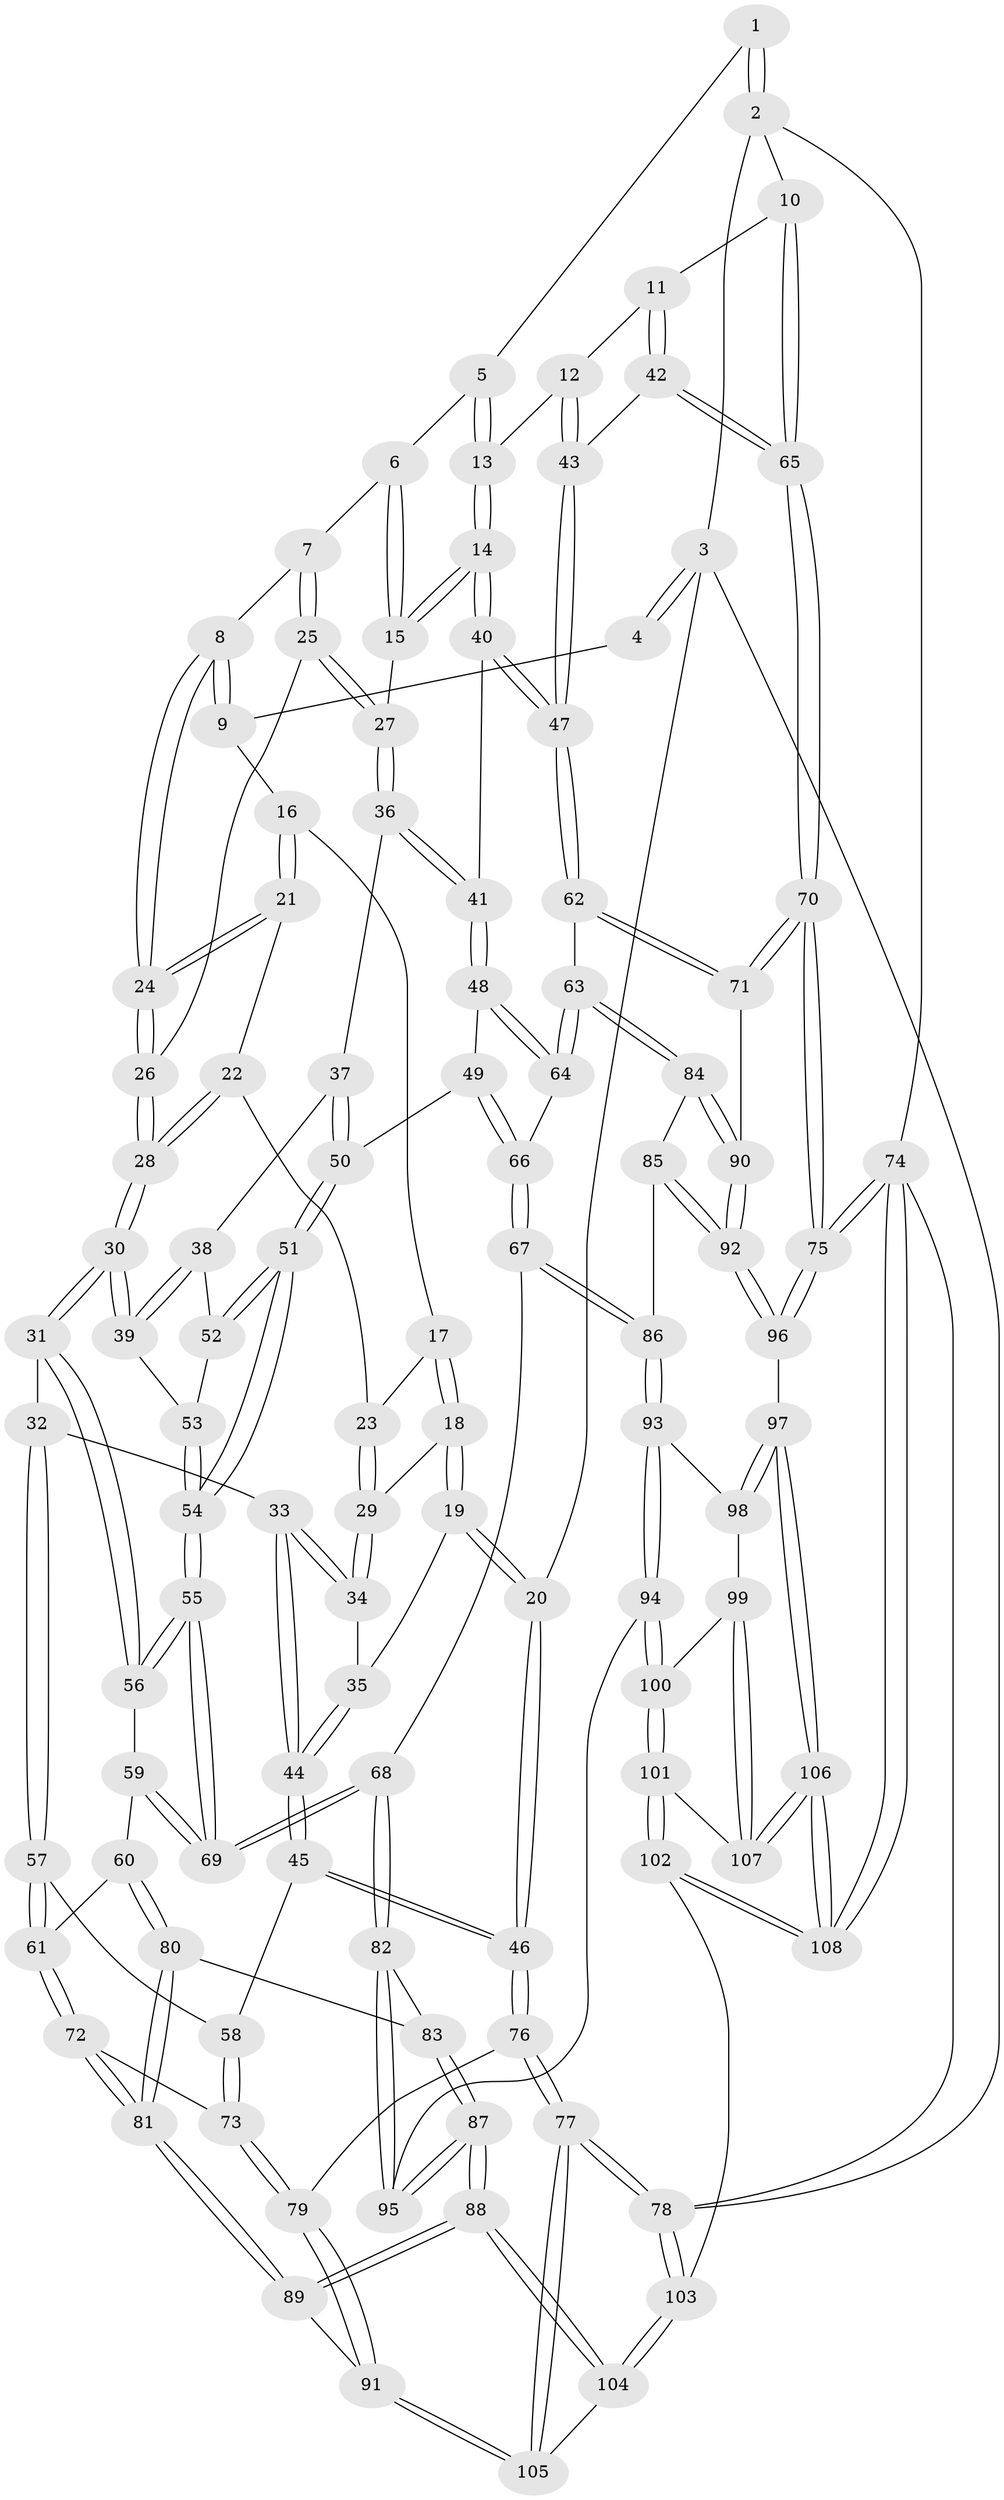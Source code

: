 // coarse degree distribution, {4: 0.5873015873015873, 5: 0.2698412698412698, 3: 0.1111111111111111, 6: 0.031746031746031744}
// Generated by graph-tools (version 1.1) at 2025/42/03/06/25 10:42:35]
// undirected, 108 vertices, 267 edges
graph export_dot {
graph [start="1"]
  node [color=gray90,style=filled];
  1 [pos="+0.6856949205852385+0"];
  2 [pos="+1+0"];
  3 [pos="+0+0"];
  4 [pos="+0.334190092660114+0"];
  5 [pos="+0.6429400744650002+0.018039622893929658"];
  6 [pos="+0.5813205091310851+0.06784666048153216"];
  7 [pos="+0.49910087628761224+0.10722005251793719"];
  8 [pos="+0.48536140312926773+0.1057121096342089"];
  9 [pos="+0.33651723287203666+0.025799727426932897"];
  10 [pos="+1+0.04090653829956448"];
  11 [pos="+0.9979067473369028+0.16033863586712546"];
  12 [pos="+0.9510243706302143+0.17790896720804777"];
  13 [pos="+0.7961430850209809+0.22610172289145175"];
  14 [pos="+0.765842372233189+0.26363692703645303"];
  15 [pos="+0.624081858631085+0.2605161452213883"];
  16 [pos="+0.32033689688464867+0.04758695163356924"];
  17 [pos="+0.07728813536423416+0.05880326956821569"];
  18 [pos="+0+0.01946263483988407"];
  19 [pos="+0+0"];
  20 [pos="+0+0"];
  21 [pos="+0.3081284314461871+0.08755681587620565"];
  22 [pos="+0.24595010382490665+0.17795331387450145"];
  23 [pos="+0.23583519540186365+0.1847227126275004"];
  24 [pos="+0.4055293733443164+0.2500616417364173"];
  25 [pos="+0.552169156351369+0.27645085432676986"];
  26 [pos="+0.405870137809637+0.2832903152692126"];
  27 [pos="+0.5547351759096397+0.2779420934167526"];
  28 [pos="+0.3861347479290187+0.30348903864411614"];
  29 [pos="+0.1858220840748982+0.24731652760436984"];
  30 [pos="+0.3570328113502006+0.36889188222441516"];
  31 [pos="+0.341024363445913+0.3785295023162743"];
  32 [pos="+0.1852488786210505+0.3518259265901042"];
  33 [pos="+0.17276183414184954+0.3354009947358019"];
  34 [pos="+0.1717828391103141+0.33143337294896663"];
  35 [pos="+0.04275669501648319+0.27156617946316103"];
  36 [pos="+0.5517722680448163+0.3548966155279837"];
  37 [pos="+0.5487546817187878+0.359016896730015"];
  38 [pos="+0.5088828157218007+0.38553499758544063"];
  39 [pos="+0.3937425718254509+0.3868515415649789"];
  40 [pos="+0.7591971811547916+0.3455818743073871"];
  41 [pos="+0.6596450499324688+0.4287724764501965"];
  42 [pos="+0.8963149618070859+0.4744412160189269"];
  43 [pos="+0.877655153335565+0.4795080348703084"];
  44 [pos="+0+0.4086509763363447"];
  45 [pos="+0+0.452529176369073"];
  46 [pos="+0+0.46407781586636815"];
  47 [pos="+0.8472337146633029+0.49165528571565875"];
  48 [pos="+0.6573869935678283+0.4349659358402869"];
  49 [pos="+0.5829535976970874+0.48791461051662094"];
  50 [pos="+0.5596119149393936+0.48429978579014865"];
  51 [pos="+0.5323218279933705+0.4907229509047126"];
  52 [pos="+0.5031285142696654+0.44499542173094786"];
  53 [pos="+0.43777879517646906+0.43730574261451105"];
  54 [pos="+0.46752638259039103+0.553322049906585"];
  55 [pos="+0.463306859495721+0.5616749218208898"];
  56 [pos="+0.33827488552663015+0.4282115425398057"];
  57 [pos="+0.15482386883610966+0.49338866301888595"];
  58 [pos="+0.050631778694608776+0.5035549800803869"];
  59 [pos="+0.3052513693477494+0.528566492716401"];
  60 [pos="+0.2802526000613902+0.547951768387655"];
  61 [pos="+0.17132754055439164+0.519853223463217"];
  62 [pos="+0.8265634840688091+0.5613333111368249"];
  63 [pos="+0.8237092976781679+0.5652484822518352"];
  64 [pos="+0.6931407058946357+0.5142329522648517"];
  65 [pos="+1+0.4335436058325309"];
  66 [pos="+0.6222554039318605+0.5814895138786808"];
  67 [pos="+0.6215154954878376+0.5878542937482896"];
  68 [pos="+0.4717775230367272+0.6494757921396336"];
  69 [pos="+0.45819027371445575+0.5849342221599697"];
  70 [pos="+1+0.6222689746369896"];
  71 [pos="+1+0.6309841302700173"];
  72 [pos="+0.15973556445777962+0.5651138063247755"];
  73 [pos="+0.06066066166099791+0.6402773936974756"];
  74 [pos="+1+1"];
  75 [pos="+1+0.9914210816593363"];
  76 [pos="+0+0.623175656021559"];
  77 [pos="+0+0.8680239301988198"];
  78 [pos="+0+1"];
  79 [pos="+0.04838190410574336+0.6646245552240773"];
  80 [pos="+0.2844381225342594+0.5902286163647782"];
  81 [pos="+0.18790682096699002+0.6553105708967273"];
  82 [pos="+0.4587251862531478+0.6987819236531158"];
  83 [pos="+0.2988388525692217+0.6192777563396807"];
  84 [pos="+0.8120363172564221+0.6081643121805247"];
  85 [pos="+0.7992928377629961+0.6253037377512083"];
  86 [pos="+0.7288265523059804+0.6853389982425603"];
  87 [pos="+0.19837704860725336+0.8158088742017183"];
  88 [pos="+0.1911242941437575+0.8207522393260646"];
  89 [pos="+0.17128676989867533+0.8033912208877322"];
  90 [pos="+0.9545449734922036+0.6966258907326722"];
  91 [pos="+0.16028291704288203+0.7988486215757452"];
  92 [pos="+0.9080031990828678+0.7907456545958078"];
  93 [pos="+0.7220485909178076+0.7049831834488545"];
  94 [pos="+0.488716820223305+0.7455697605747785"];
  95 [pos="+0.45920149637663293+0.7067283444857159"];
  96 [pos="+0.9032291683622001+0.8328374895948149"];
  97 [pos="+0.8199347026364792+0.8685121957984763"];
  98 [pos="+0.7294330824628505+0.7398051157509493"];
  99 [pos="+0.6309853584279381+0.8492185170053888"];
  100 [pos="+0.5077594228607696+0.8480630646628946"];
  101 [pos="+0.4906408594687978+0.904006321537612"];
  102 [pos="+0.3581903573866984+1"];
  103 [pos="+0.26537490361256316+1"];
  104 [pos="+0.21744197787645678+0.9649543752682631"];
  105 [pos="+0+0.8494718825014027"];
  106 [pos="+0.7728139017311474+0.9874075871695517"];
  107 [pos="+0.7430370279796353+0.9666370605335468"];
  108 [pos="+0.7927653031104112+1"];
  1 -- 2;
  1 -- 2;
  1 -- 5;
  2 -- 3;
  2 -- 10;
  2 -- 74;
  3 -- 4;
  3 -- 4;
  3 -- 20;
  3 -- 78;
  4 -- 9;
  5 -- 6;
  5 -- 13;
  5 -- 13;
  6 -- 7;
  6 -- 15;
  6 -- 15;
  7 -- 8;
  7 -- 25;
  7 -- 25;
  8 -- 9;
  8 -- 9;
  8 -- 24;
  8 -- 24;
  9 -- 16;
  10 -- 11;
  10 -- 65;
  10 -- 65;
  11 -- 12;
  11 -- 42;
  11 -- 42;
  12 -- 13;
  12 -- 43;
  12 -- 43;
  13 -- 14;
  13 -- 14;
  14 -- 15;
  14 -- 15;
  14 -- 40;
  14 -- 40;
  15 -- 27;
  16 -- 17;
  16 -- 21;
  16 -- 21;
  17 -- 18;
  17 -- 18;
  17 -- 23;
  18 -- 19;
  18 -- 19;
  18 -- 29;
  19 -- 20;
  19 -- 20;
  19 -- 35;
  20 -- 46;
  20 -- 46;
  21 -- 22;
  21 -- 24;
  21 -- 24;
  22 -- 23;
  22 -- 28;
  22 -- 28;
  23 -- 29;
  23 -- 29;
  24 -- 26;
  24 -- 26;
  25 -- 26;
  25 -- 27;
  25 -- 27;
  26 -- 28;
  26 -- 28;
  27 -- 36;
  27 -- 36;
  28 -- 30;
  28 -- 30;
  29 -- 34;
  29 -- 34;
  30 -- 31;
  30 -- 31;
  30 -- 39;
  30 -- 39;
  31 -- 32;
  31 -- 56;
  31 -- 56;
  32 -- 33;
  32 -- 57;
  32 -- 57;
  33 -- 34;
  33 -- 34;
  33 -- 44;
  33 -- 44;
  34 -- 35;
  35 -- 44;
  35 -- 44;
  36 -- 37;
  36 -- 41;
  36 -- 41;
  37 -- 38;
  37 -- 50;
  37 -- 50;
  38 -- 39;
  38 -- 39;
  38 -- 52;
  39 -- 53;
  40 -- 41;
  40 -- 47;
  40 -- 47;
  41 -- 48;
  41 -- 48;
  42 -- 43;
  42 -- 65;
  42 -- 65;
  43 -- 47;
  43 -- 47;
  44 -- 45;
  44 -- 45;
  45 -- 46;
  45 -- 46;
  45 -- 58;
  46 -- 76;
  46 -- 76;
  47 -- 62;
  47 -- 62;
  48 -- 49;
  48 -- 64;
  48 -- 64;
  49 -- 50;
  49 -- 66;
  49 -- 66;
  50 -- 51;
  50 -- 51;
  51 -- 52;
  51 -- 52;
  51 -- 54;
  51 -- 54;
  52 -- 53;
  53 -- 54;
  53 -- 54;
  54 -- 55;
  54 -- 55;
  55 -- 56;
  55 -- 56;
  55 -- 69;
  55 -- 69;
  56 -- 59;
  57 -- 58;
  57 -- 61;
  57 -- 61;
  58 -- 73;
  58 -- 73;
  59 -- 60;
  59 -- 69;
  59 -- 69;
  60 -- 61;
  60 -- 80;
  60 -- 80;
  61 -- 72;
  61 -- 72;
  62 -- 63;
  62 -- 71;
  62 -- 71;
  63 -- 64;
  63 -- 64;
  63 -- 84;
  63 -- 84;
  64 -- 66;
  65 -- 70;
  65 -- 70;
  66 -- 67;
  66 -- 67;
  67 -- 68;
  67 -- 86;
  67 -- 86;
  68 -- 69;
  68 -- 69;
  68 -- 82;
  68 -- 82;
  70 -- 71;
  70 -- 71;
  70 -- 75;
  70 -- 75;
  71 -- 90;
  72 -- 73;
  72 -- 81;
  72 -- 81;
  73 -- 79;
  73 -- 79;
  74 -- 75;
  74 -- 75;
  74 -- 108;
  74 -- 108;
  74 -- 78;
  75 -- 96;
  75 -- 96;
  76 -- 77;
  76 -- 77;
  76 -- 79;
  77 -- 78;
  77 -- 78;
  77 -- 105;
  77 -- 105;
  78 -- 103;
  78 -- 103;
  79 -- 91;
  79 -- 91;
  80 -- 81;
  80 -- 81;
  80 -- 83;
  81 -- 89;
  81 -- 89;
  82 -- 83;
  82 -- 95;
  82 -- 95;
  83 -- 87;
  83 -- 87;
  84 -- 85;
  84 -- 90;
  84 -- 90;
  85 -- 86;
  85 -- 92;
  85 -- 92;
  86 -- 93;
  86 -- 93;
  87 -- 88;
  87 -- 88;
  87 -- 95;
  87 -- 95;
  88 -- 89;
  88 -- 89;
  88 -- 104;
  88 -- 104;
  89 -- 91;
  90 -- 92;
  90 -- 92;
  91 -- 105;
  91 -- 105;
  92 -- 96;
  92 -- 96;
  93 -- 94;
  93 -- 94;
  93 -- 98;
  94 -- 95;
  94 -- 100;
  94 -- 100;
  96 -- 97;
  97 -- 98;
  97 -- 98;
  97 -- 106;
  97 -- 106;
  98 -- 99;
  99 -- 100;
  99 -- 107;
  99 -- 107;
  100 -- 101;
  100 -- 101;
  101 -- 102;
  101 -- 102;
  101 -- 107;
  102 -- 103;
  102 -- 108;
  102 -- 108;
  103 -- 104;
  103 -- 104;
  104 -- 105;
  106 -- 107;
  106 -- 107;
  106 -- 108;
  106 -- 108;
}
